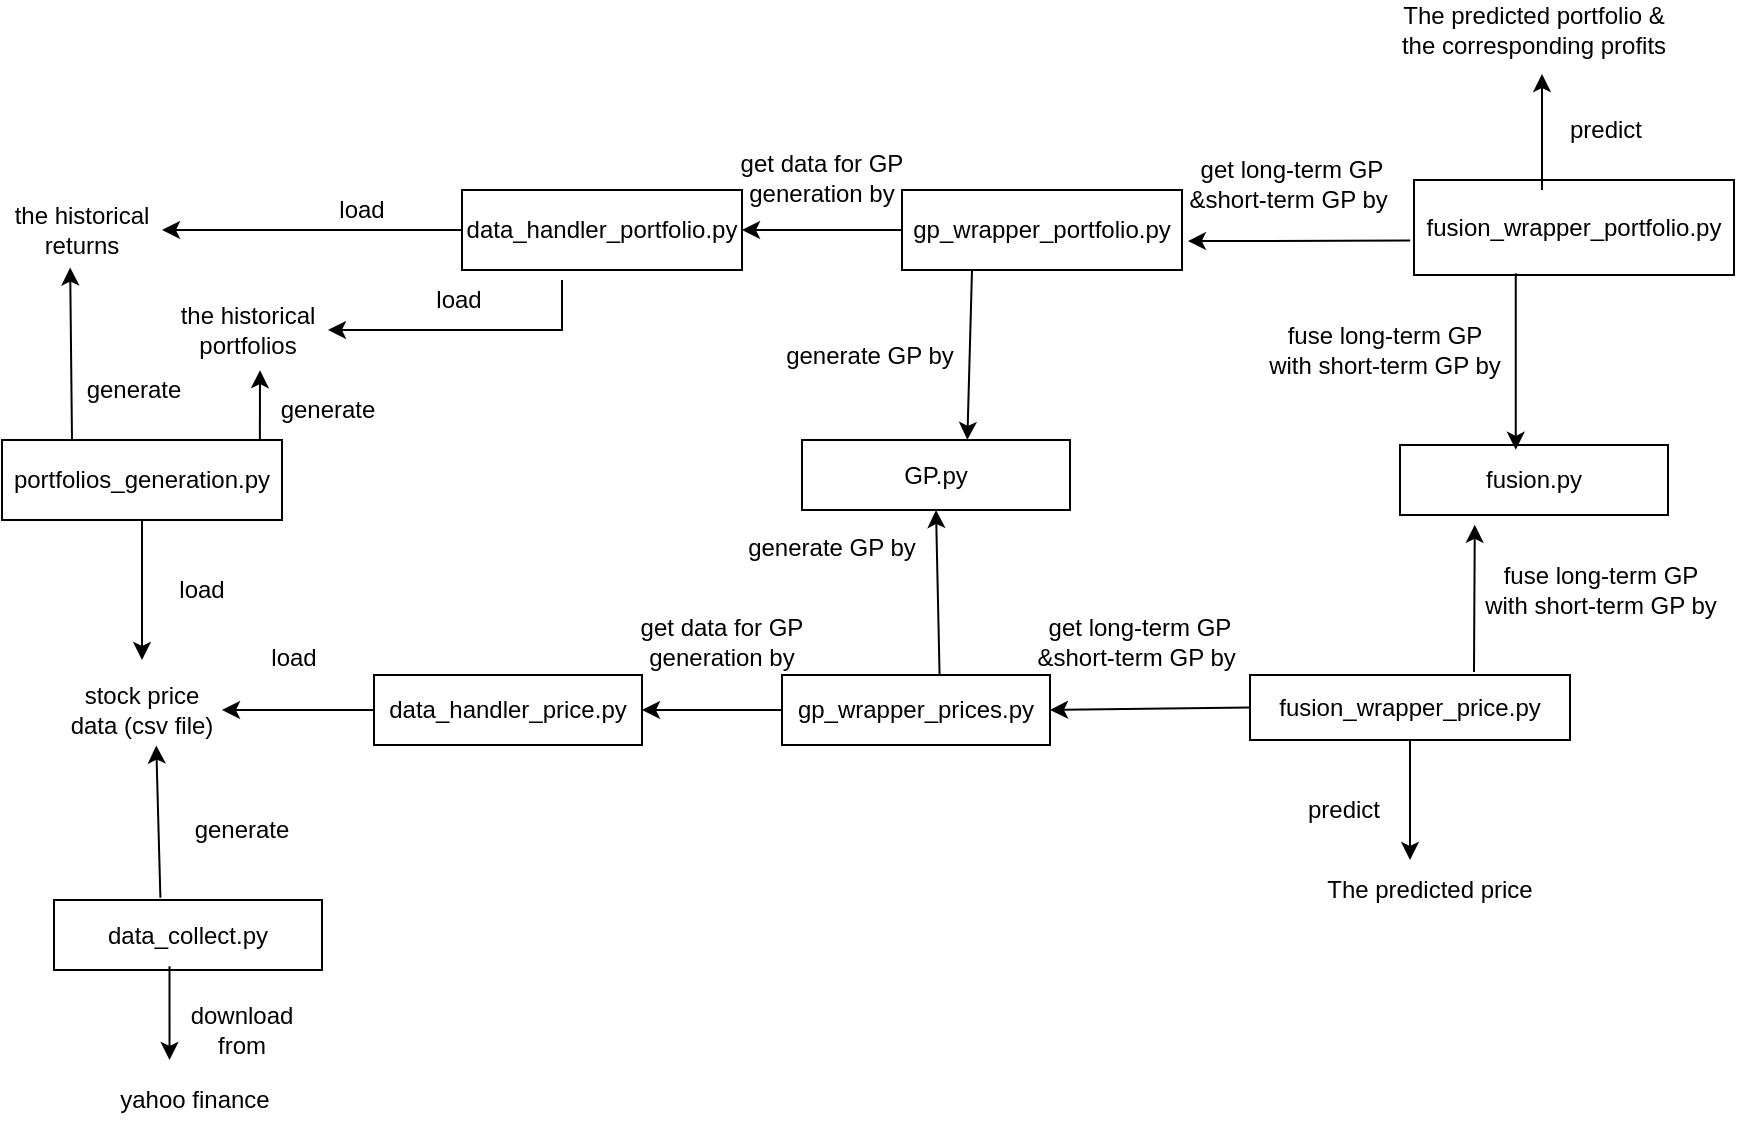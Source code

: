 <mxfile version="22.0.4" type="device">
  <diagram name="第 1 页" id="XX6McKslfLjk_ETUPM0j">
    <mxGraphModel dx="724" dy="1548" grid="1" gridSize="10" guides="1" tooltips="1" connect="1" arrows="1" fold="1" page="1" pageScale="1" pageWidth="326" pageHeight="1169" math="0" shadow="0">
      <root>
        <mxCell id="0" />
        <mxCell id="1" parent="0" />
        <mxCell id="DR6t6V0_Yxzu8b3wPY7b-1" value="portfolios_generation.py" style="rounded=0;whiteSpace=wrap;html=1;" parent="1" vertex="1">
          <mxGeometry y="150" width="140" height="40" as="geometry" />
        </mxCell>
        <mxCell id="DR6t6V0_Yxzu8b3wPY7b-2" value="" style="endArrow=classic;html=1;rounded=0;exitX=0.5;exitY=1;exitDx=0;exitDy=0;" parent="1" source="DR6t6V0_Yxzu8b3wPY7b-1" edge="1">
          <mxGeometry width="50" height="50" relative="1" as="geometry">
            <mxPoint x="160" y="290" as="sourcePoint" />
            <mxPoint x="70" y="260" as="targetPoint" />
          </mxGeometry>
        </mxCell>
        <mxCell id="DR6t6V0_Yxzu8b3wPY7b-3" value="stock price data (csv file)" style="text;html=1;strokeColor=none;fillColor=none;align=center;verticalAlign=middle;whiteSpace=wrap;rounded=0;" parent="1" vertex="1">
          <mxGeometry x="30" y="270" width="80" height="30" as="geometry" />
        </mxCell>
        <mxCell id="DR6t6V0_Yxzu8b3wPY7b-4" value="generate" style="text;html=1;strokeColor=none;fillColor=none;align=center;verticalAlign=middle;whiteSpace=wrap;rounded=0;" parent="1" vertex="1">
          <mxGeometry x="123" y="120" width="80" height="30" as="geometry" />
        </mxCell>
        <mxCell id="DR6t6V0_Yxzu8b3wPY7b-5" value="data_handler_price.py" style="rounded=0;whiteSpace=wrap;html=1;" parent="1" vertex="1">
          <mxGeometry x="186" y="267.5" width="134" height="35" as="geometry" />
        </mxCell>
        <mxCell id="DR6t6V0_Yxzu8b3wPY7b-6" value="" style="endArrow=classic;html=1;rounded=0;entryX=1;entryY=0.5;entryDx=0;entryDy=0;" parent="1" source="DR6t6V0_Yxzu8b3wPY7b-5" target="DR6t6V0_Yxzu8b3wPY7b-3" edge="1">
          <mxGeometry width="50" height="50" relative="1" as="geometry">
            <mxPoint x="110.0" y="323.04" as="sourcePoint" />
            <mxPoint x="181.04" y="320" as="targetPoint" />
          </mxGeometry>
        </mxCell>
        <mxCell id="DR6t6V0_Yxzu8b3wPY7b-7" value="load" style="text;html=1;strokeColor=none;fillColor=none;align=center;verticalAlign=middle;whiteSpace=wrap;rounded=0;" parent="1" vertex="1">
          <mxGeometry x="60" y="210" width="80" height="30" as="geometry" />
        </mxCell>
        <mxCell id="DR6t6V0_Yxzu8b3wPY7b-8" value="gp_wrapper_prices.py" style="rounded=0;whiteSpace=wrap;html=1;" parent="1" vertex="1">
          <mxGeometry x="390" y="267.5" width="134" height="35" as="geometry" />
        </mxCell>
        <mxCell id="DR6t6V0_Yxzu8b3wPY7b-12" value="" style="endArrow=classic;html=1;rounded=0;entryX=1;entryY=0.5;entryDx=0;entryDy=0;exitX=0;exitY=0.5;exitDx=0;exitDy=0;" parent="1" source="DR6t6V0_Yxzu8b3wPY7b-8" target="DR6t6V0_Yxzu8b3wPY7b-5" edge="1">
          <mxGeometry width="50" height="50" relative="1" as="geometry">
            <mxPoint x="476" y="340" as="sourcePoint" />
            <mxPoint x="400" y="340" as="targetPoint" />
          </mxGeometry>
        </mxCell>
        <mxCell id="DR6t6V0_Yxzu8b3wPY7b-14" value="fusion_wrapper_price.py" style="rounded=0;whiteSpace=wrap;html=1;" parent="1" vertex="1">
          <mxGeometry x="624" y="267.5" width="160" height="32.5" as="geometry" />
        </mxCell>
        <mxCell id="DR6t6V0_Yxzu8b3wPY7b-15" value="" style="endArrow=classic;html=1;rounded=0;entryX=1;entryY=0.5;entryDx=0;entryDy=0;exitX=0;exitY=0.5;exitDx=0;exitDy=0;" parent="1" source="DR6t6V0_Yxzu8b3wPY7b-14" target="DR6t6V0_Yxzu8b3wPY7b-8" edge="1">
          <mxGeometry width="50" height="50" relative="1" as="geometry">
            <mxPoint x="680" y="360" as="sourcePoint" />
            <mxPoint x="610" y="360" as="targetPoint" />
          </mxGeometry>
        </mxCell>
        <mxCell id="DR6t6V0_Yxzu8b3wPY7b-16" value="" style="endArrow=classic;html=1;rounded=0;exitX=0.5;exitY=1;exitDx=0;exitDy=0;" parent="1" source="DR6t6V0_Yxzu8b3wPY7b-14" edge="1">
          <mxGeometry width="50" height="50" relative="1" as="geometry">
            <mxPoint x="692" y="380" as="sourcePoint" />
            <mxPoint x="704" y="360" as="targetPoint" />
          </mxGeometry>
        </mxCell>
        <mxCell id="DR6t6V0_Yxzu8b3wPY7b-18" value="The predicted price" style="text;html=1;strokeColor=none;fillColor=none;align=center;verticalAlign=middle;whiteSpace=wrap;rounded=0;" parent="1" vertex="1">
          <mxGeometry x="650" y="360" width="128" height="30" as="geometry" />
        </mxCell>
        <mxCell id="DR6t6V0_Yxzu8b3wPY7b-19" value="predict" style="text;html=1;strokeColor=none;fillColor=none;align=center;verticalAlign=middle;whiteSpace=wrap;rounded=0;" parent="1" vertex="1">
          <mxGeometry x="607" y="320" width="128" height="30" as="geometry" />
        </mxCell>
        <mxCell id="DR6t6V0_Yxzu8b3wPY7b-20" value="get data for GP generation by" style="text;html=1;strokeColor=none;fillColor=none;align=center;verticalAlign=middle;whiteSpace=wrap;rounded=0;" parent="1" vertex="1">
          <mxGeometry x="310" y="232.51" width="100" height="37.5" as="geometry" />
        </mxCell>
        <mxCell id="DR6t6V0_Yxzu8b3wPY7b-21" value="get long-term GP&lt;br&gt;&amp;amp;short-term GP by&amp;nbsp;" style="text;html=1;strokeColor=none;fillColor=none;align=center;verticalAlign=middle;whiteSpace=wrap;rounded=0;" parent="1" vertex="1">
          <mxGeometry x="514" y="223.13" width="110" height="56.25" as="geometry" />
        </mxCell>
        <mxCell id="DR6t6V0_Yxzu8b3wPY7b-24" value="load" style="text;html=1;strokeColor=none;fillColor=none;align=center;verticalAlign=middle;whiteSpace=wrap;rounded=0;" parent="1" vertex="1">
          <mxGeometry x="106" y="243.75" width="80" height="30" as="geometry" />
        </mxCell>
        <mxCell id="_eNs-_KFWSIRA7Rh3Kwz-1" value="the historical portfolios" style="text;html=1;strokeColor=none;fillColor=none;align=center;verticalAlign=middle;whiteSpace=wrap;rounded=0;" vertex="1" parent="1">
          <mxGeometry x="83" y="80" width="80" height="30" as="geometry" />
        </mxCell>
        <mxCell id="_eNs-_KFWSIRA7Rh3Kwz-10" style="edgeStyle=orthogonalEdgeStyle;rounded=0;orthogonalLoop=1;jettySize=auto;html=1;exitX=1;exitY=0.5;exitDx=0;exitDy=0;" edge="1" parent="1" source="_eNs-_KFWSIRA7Rh3Kwz-2">
          <mxGeometry relative="1" as="geometry">
            <mxPoint x="80.138" y="45.138" as="targetPoint" />
          </mxGeometry>
        </mxCell>
        <mxCell id="_eNs-_KFWSIRA7Rh3Kwz-2" value="the historical returns" style="text;html=1;strokeColor=none;fillColor=none;align=center;verticalAlign=middle;whiteSpace=wrap;rounded=0;" vertex="1" parent="1">
          <mxGeometry y="30" width="80" height="30" as="geometry" />
        </mxCell>
        <mxCell id="_eNs-_KFWSIRA7Rh3Kwz-4" value="" style="endArrow=classic;html=1;rounded=0;exitX=0.25;exitY=0;exitDx=0;exitDy=0;entryX=0.426;entryY=1.125;entryDx=0;entryDy=0;entryPerimeter=0;" edge="1" parent="1" source="DR6t6V0_Yxzu8b3wPY7b-1" target="_eNs-_KFWSIRA7Rh3Kwz-2">
          <mxGeometry width="50" height="50" relative="1" as="geometry">
            <mxPoint x="30" y="140" as="sourcePoint" />
            <mxPoint x="80" y="90" as="targetPoint" />
          </mxGeometry>
        </mxCell>
        <mxCell id="_eNs-_KFWSIRA7Rh3Kwz-6" value="" style="endArrow=classic;html=1;rounded=0;entryX=0.575;entryY=1.169;entryDx=0;entryDy=0;entryPerimeter=0;exitX=0.921;exitY=-0.004;exitDx=0;exitDy=0;exitPerimeter=0;" edge="1" parent="1" source="DR6t6V0_Yxzu8b3wPY7b-1" target="_eNs-_KFWSIRA7Rh3Kwz-1">
          <mxGeometry width="50" height="50" relative="1" as="geometry">
            <mxPoint x="121.75" y="150" as="sourcePoint" />
            <mxPoint x="124.25" y="104" as="targetPoint" />
          </mxGeometry>
        </mxCell>
        <mxCell id="_eNs-_KFWSIRA7Rh3Kwz-7" value="generate" style="text;html=1;strokeColor=none;fillColor=none;align=center;verticalAlign=middle;whiteSpace=wrap;rounded=0;" vertex="1" parent="1">
          <mxGeometry x="26" y="110" width="80" height="30" as="geometry" />
        </mxCell>
        <mxCell id="_eNs-_KFWSIRA7Rh3Kwz-8" value="data_handler_portfolio.py" style="rounded=0;whiteSpace=wrap;html=1;" vertex="1" parent="1">
          <mxGeometry x="230" y="25" width="140" height="40" as="geometry" />
        </mxCell>
        <mxCell id="_eNs-_KFWSIRA7Rh3Kwz-9" value="" style="endArrow=classic;html=1;rounded=0;entryX=1;entryY=0.5;entryDx=0;entryDy=0;" edge="1" parent="1" source="_eNs-_KFWSIRA7Rh3Kwz-8" target="_eNs-_KFWSIRA7Rh3Kwz-2">
          <mxGeometry width="50" height="50" relative="1" as="geometry">
            <mxPoint x="216" y="51.25" as="sourcePoint" />
            <mxPoint x="76" y="48.75" as="targetPoint" />
          </mxGeometry>
        </mxCell>
        <mxCell id="_eNs-_KFWSIRA7Rh3Kwz-11" value="" style="endArrow=classic;html=1;rounded=0;entryX=1;entryY=0.5;entryDx=0;entryDy=0;" edge="1" parent="1" target="_eNs-_KFWSIRA7Rh3Kwz-1">
          <mxGeometry width="50" height="50" relative="1" as="geometry">
            <mxPoint x="280" y="95" as="sourcePoint" />
            <mxPoint x="300" y="90" as="targetPoint" />
            <Array as="points">
              <mxPoint x="280" y="70" />
              <mxPoint x="280" y="95" />
            </Array>
          </mxGeometry>
        </mxCell>
        <mxCell id="_eNs-_KFWSIRA7Rh3Kwz-12" value="load" style="text;html=1;strokeColor=none;fillColor=none;align=center;verticalAlign=middle;whiteSpace=wrap;rounded=0;" vertex="1" parent="1">
          <mxGeometry x="190" y="65" width="77" height="30" as="geometry" />
        </mxCell>
        <mxCell id="_eNs-_KFWSIRA7Rh3Kwz-13" value="load" style="text;html=1;strokeColor=none;fillColor=none;align=center;verticalAlign=middle;whiteSpace=wrap;rounded=0;" vertex="1" parent="1">
          <mxGeometry x="140" y="20" width="80" height="30" as="geometry" />
        </mxCell>
        <mxCell id="_eNs-_KFWSIRA7Rh3Kwz-14" value="gp_wrapper_portfolio.py" style="rounded=0;whiteSpace=wrap;html=1;" vertex="1" parent="1">
          <mxGeometry x="450" y="25" width="140" height="40" as="geometry" />
        </mxCell>
        <mxCell id="_eNs-_KFWSIRA7Rh3Kwz-15" value="" style="endArrow=classic;html=1;rounded=0;entryX=1;entryY=0.5;entryDx=0;entryDy=0;exitX=0;exitY=0.5;exitDx=0;exitDy=0;" edge="1" parent="1" source="_eNs-_KFWSIRA7Rh3Kwz-14" target="_eNs-_KFWSIRA7Rh3Kwz-8">
          <mxGeometry width="50" height="50" relative="1" as="geometry">
            <mxPoint x="450" y="120" as="sourcePoint" />
            <mxPoint x="380" y="120" as="targetPoint" />
          </mxGeometry>
        </mxCell>
        <mxCell id="_eNs-_KFWSIRA7Rh3Kwz-16" value="get data for GP generation by" style="text;html=1;strokeColor=none;fillColor=none;align=center;verticalAlign=middle;whiteSpace=wrap;rounded=0;" vertex="1" parent="1">
          <mxGeometry x="360" width="100" height="37.5" as="geometry" />
        </mxCell>
        <mxCell id="_eNs-_KFWSIRA7Rh3Kwz-17" value="fusion_wrapper_portfolio.py" style="rounded=0;whiteSpace=wrap;html=1;" vertex="1" parent="1">
          <mxGeometry x="706" y="20" width="160" height="47.5" as="geometry" />
        </mxCell>
        <mxCell id="_eNs-_KFWSIRA7Rh3Kwz-18" value="" style="endArrow=classic;html=1;rounded=0;entryX=1.021;entryY=0.638;entryDx=0;entryDy=0;exitX=-0.012;exitY=0.638;exitDx=0;exitDy=0;entryPerimeter=0;exitPerimeter=0;" edge="1" parent="1" source="_eNs-_KFWSIRA7Rh3Kwz-17" target="_eNs-_KFWSIRA7Rh3Kwz-14">
          <mxGeometry width="50" height="50" relative="1" as="geometry">
            <mxPoint x="724" y="134.5" as="sourcePoint" />
            <mxPoint x="624" y="135.5" as="targetPoint" />
          </mxGeometry>
        </mxCell>
        <mxCell id="_eNs-_KFWSIRA7Rh3Kwz-19" value="get long-term GP&lt;br&gt;&amp;amp;short-term GP by&amp;nbsp;" style="text;html=1;strokeColor=none;fillColor=none;align=center;verticalAlign=middle;whiteSpace=wrap;rounded=0;" vertex="1" parent="1">
          <mxGeometry x="590" y="-6.25" width="110" height="56.25" as="geometry" />
        </mxCell>
        <mxCell id="_eNs-_KFWSIRA7Rh3Kwz-20" value="predict" style="text;html=1;strokeColor=none;fillColor=none;align=center;verticalAlign=middle;whiteSpace=wrap;rounded=0;" vertex="1" parent="1">
          <mxGeometry x="738" y="-20" width="128" height="30" as="geometry" />
        </mxCell>
        <mxCell id="_eNs-_KFWSIRA7Rh3Kwz-21" value="" style="endArrow=classic;html=1;rounded=0;exitX=0.5;exitY=0;exitDx=0;exitDy=0;" edge="1" parent="1">
          <mxGeometry width="50" height="50" relative="1" as="geometry">
            <mxPoint x="770" y="25" as="sourcePoint" />
            <mxPoint x="770" y="-33" as="targetPoint" />
          </mxGeometry>
        </mxCell>
        <mxCell id="_eNs-_KFWSIRA7Rh3Kwz-22" value="The predicted portfolio &amp;amp; the corresponding profits" style="text;html=1;strokeColor=none;fillColor=none;align=center;verticalAlign=middle;whiteSpace=wrap;rounded=0;" vertex="1" parent="1">
          <mxGeometry x="692" y="-70" width="148" height="30" as="geometry" />
        </mxCell>
        <mxCell id="_eNs-_KFWSIRA7Rh3Kwz-23" value="data_collect.py" style="rounded=0;whiteSpace=wrap;html=1;" vertex="1" parent="1">
          <mxGeometry x="26" y="380" width="134" height="35" as="geometry" />
        </mxCell>
        <mxCell id="_eNs-_KFWSIRA7Rh3Kwz-24" value="" style="endArrow=classic;html=1;rounded=0;exitX=0.397;exitY=-0.033;exitDx=0;exitDy=0;exitPerimeter=0;entryX=0.589;entryY=1.092;entryDx=0;entryDy=0;entryPerimeter=0;" edge="1" parent="1" source="_eNs-_KFWSIRA7Rh3Kwz-23" target="DR6t6V0_Yxzu8b3wPY7b-3">
          <mxGeometry width="50" height="50" relative="1" as="geometry">
            <mxPoint x="125" y="360" as="sourcePoint" />
            <mxPoint x="70" y="310" as="targetPoint" />
          </mxGeometry>
        </mxCell>
        <mxCell id="_eNs-_KFWSIRA7Rh3Kwz-25" value="generate" style="text;html=1;strokeColor=none;fillColor=none;align=center;verticalAlign=middle;whiteSpace=wrap;rounded=0;" vertex="1" parent="1">
          <mxGeometry x="80" y="330" width="80" height="30" as="geometry" />
        </mxCell>
        <mxCell id="_eNs-_KFWSIRA7Rh3Kwz-27" value="yahoo finance" style="text;html=1;strokeColor=none;fillColor=none;align=center;verticalAlign=middle;whiteSpace=wrap;rounded=0;" vertex="1" parent="1">
          <mxGeometry x="43" y="460" width="107" height="40" as="geometry" />
        </mxCell>
        <mxCell id="_eNs-_KFWSIRA7Rh3Kwz-28" value="" style="endArrow=classic;html=1;rounded=0;exitX=0.431;exitY=0.946;exitDx=0;exitDy=0;exitPerimeter=0;entryX=0.381;entryY=0;entryDx=0;entryDy=0;entryPerimeter=0;" edge="1" parent="1" source="_eNs-_KFWSIRA7Rh3Kwz-23" target="_eNs-_KFWSIRA7Rh3Kwz-27">
          <mxGeometry width="50" height="50" relative="1" as="geometry">
            <mxPoint x="192" y="466" as="sourcePoint" />
            <mxPoint x="190" y="390" as="targetPoint" />
          </mxGeometry>
        </mxCell>
        <mxCell id="_eNs-_KFWSIRA7Rh3Kwz-29" value="download from" style="text;html=1;strokeColor=none;fillColor=none;align=center;verticalAlign=middle;whiteSpace=wrap;rounded=0;" vertex="1" parent="1">
          <mxGeometry x="80" y="430" width="80" height="30" as="geometry" />
        </mxCell>
        <mxCell id="_eNs-_KFWSIRA7Rh3Kwz-30" value="GP.py" style="rounded=0;whiteSpace=wrap;html=1;" vertex="1" parent="1">
          <mxGeometry x="400" y="150" width="134" height="35" as="geometry" />
        </mxCell>
        <mxCell id="_eNs-_KFWSIRA7Rh3Kwz-31" value="fusion.py" style="rounded=0;whiteSpace=wrap;html=1;" vertex="1" parent="1">
          <mxGeometry x="699" y="152.5" width="134" height="35" as="geometry" />
        </mxCell>
        <mxCell id="_eNs-_KFWSIRA7Rh3Kwz-32" value="" style="endArrow=classic;html=1;rounded=0;entryX=0.5;entryY=1;entryDx=0;entryDy=0;exitX=0.588;exitY=-0.001;exitDx=0;exitDy=0;exitPerimeter=0;" edge="1" parent="1" source="DR6t6V0_Yxzu8b3wPY7b-8" target="_eNs-_KFWSIRA7Rh3Kwz-30">
          <mxGeometry width="50" height="50" relative="1" as="geometry">
            <mxPoint x="480" y="234.66" as="sourcePoint" />
            <mxPoint x="410" y="234.66" as="targetPoint" />
          </mxGeometry>
        </mxCell>
        <mxCell id="_eNs-_KFWSIRA7Rh3Kwz-33" value="" style="endArrow=classic;html=1;rounded=0;entryX=0.617;entryY=-0.002;entryDx=0;entryDy=0;exitX=0.25;exitY=1;exitDx=0;exitDy=0;entryPerimeter=0;" edge="1" parent="1" source="_eNs-_KFWSIRA7Rh3Kwz-14" target="_eNs-_KFWSIRA7Rh3Kwz-30">
          <mxGeometry width="50" height="50" relative="1" as="geometry">
            <mxPoint x="582" y="202" as="sourcePoint" />
            <mxPoint x="580" y="120" as="targetPoint" />
          </mxGeometry>
        </mxCell>
        <mxCell id="_eNs-_KFWSIRA7Rh3Kwz-34" value="" style="endArrow=classic;html=1;rounded=0;entryX=0.279;entryY=1.14;entryDx=0;entryDy=0;entryPerimeter=0;" edge="1" parent="1" target="_eNs-_KFWSIRA7Rh3Kwz-31">
          <mxGeometry width="50" height="50" relative="1" as="geometry">
            <mxPoint x="736" y="266" as="sourcePoint" />
            <mxPoint x="733" y="184" as="targetPoint" />
          </mxGeometry>
        </mxCell>
        <mxCell id="_eNs-_KFWSIRA7Rh3Kwz-35" value="" style="endArrow=classic;html=1;rounded=0;entryX=0.432;entryY=0.068;entryDx=0;entryDy=0;exitX=0.318;exitY=0.981;exitDx=0;exitDy=0;exitPerimeter=0;entryPerimeter=0;" edge="1" parent="1" source="_eNs-_KFWSIRA7Rh3Kwz-17" target="_eNs-_KFWSIRA7Rh3Kwz-31">
          <mxGeometry width="50" height="50" relative="1" as="geometry">
            <mxPoint x="672" y="166" as="sourcePoint" />
            <mxPoint x="670" y="84" as="targetPoint" />
          </mxGeometry>
        </mxCell>
        <mxCell id="_eNs-_KFWSIRA7Rh3Kwz-36" value="generate GP by" style="text;html=1;strokeColor=none;fillColor=none;align=center;verticalAlign=middle;whiteSpace=wrap;rounded=0;" vertex="1" parent="1">
          <mxGeometry x="360" y="176.26" width="110" height="56.25" as="geometry" />
        </mxCell>
        <mxCell id="_eNs-_KFWSIRA7Rh3Kwz-37" value="generate GP by" style="text;html=1;strokeColor=none;fillColor=none;align=center;verticalAlign=middle;whiteSpace=wrap;rounded=0;" vertex="1" parent="1">
          <mxGeometry x="379" y="80.0" width="110" height="56.25" as="geometry" />
        </mxCell>
        <mxCell id="_eNs-_KFWSIRA7Rh3Kwz-38" value="fuse long-term GP with short-term GP by" style="text;html=1;strokeColor=none;fillColor=none;align=center;verticalAlign=middle;whiteSpace=wrap;rounded=0;" vertex="1" parent="1">
          <mxGeometry x="630" y="80" width="123" height="50" as="geometry" />
        </mxCell>
        <mxCell id="_eNs-_KFWSIRA7Rh3Kwz-39" value="fuse long-term GP with short-term GP by" style="text;html=1;strokeColor=none;fillColor=none;align=center;verticalAlign=middle;whiteSpace=wrap;rounded=0;" vertex="1" parent="1">
          <mxGeometry x="738" y="200" width="123" height="50" as="geometry" />
        </mxCell>
      </root>
    </mxGraphModel>
  </diagram>
</mxfile>
